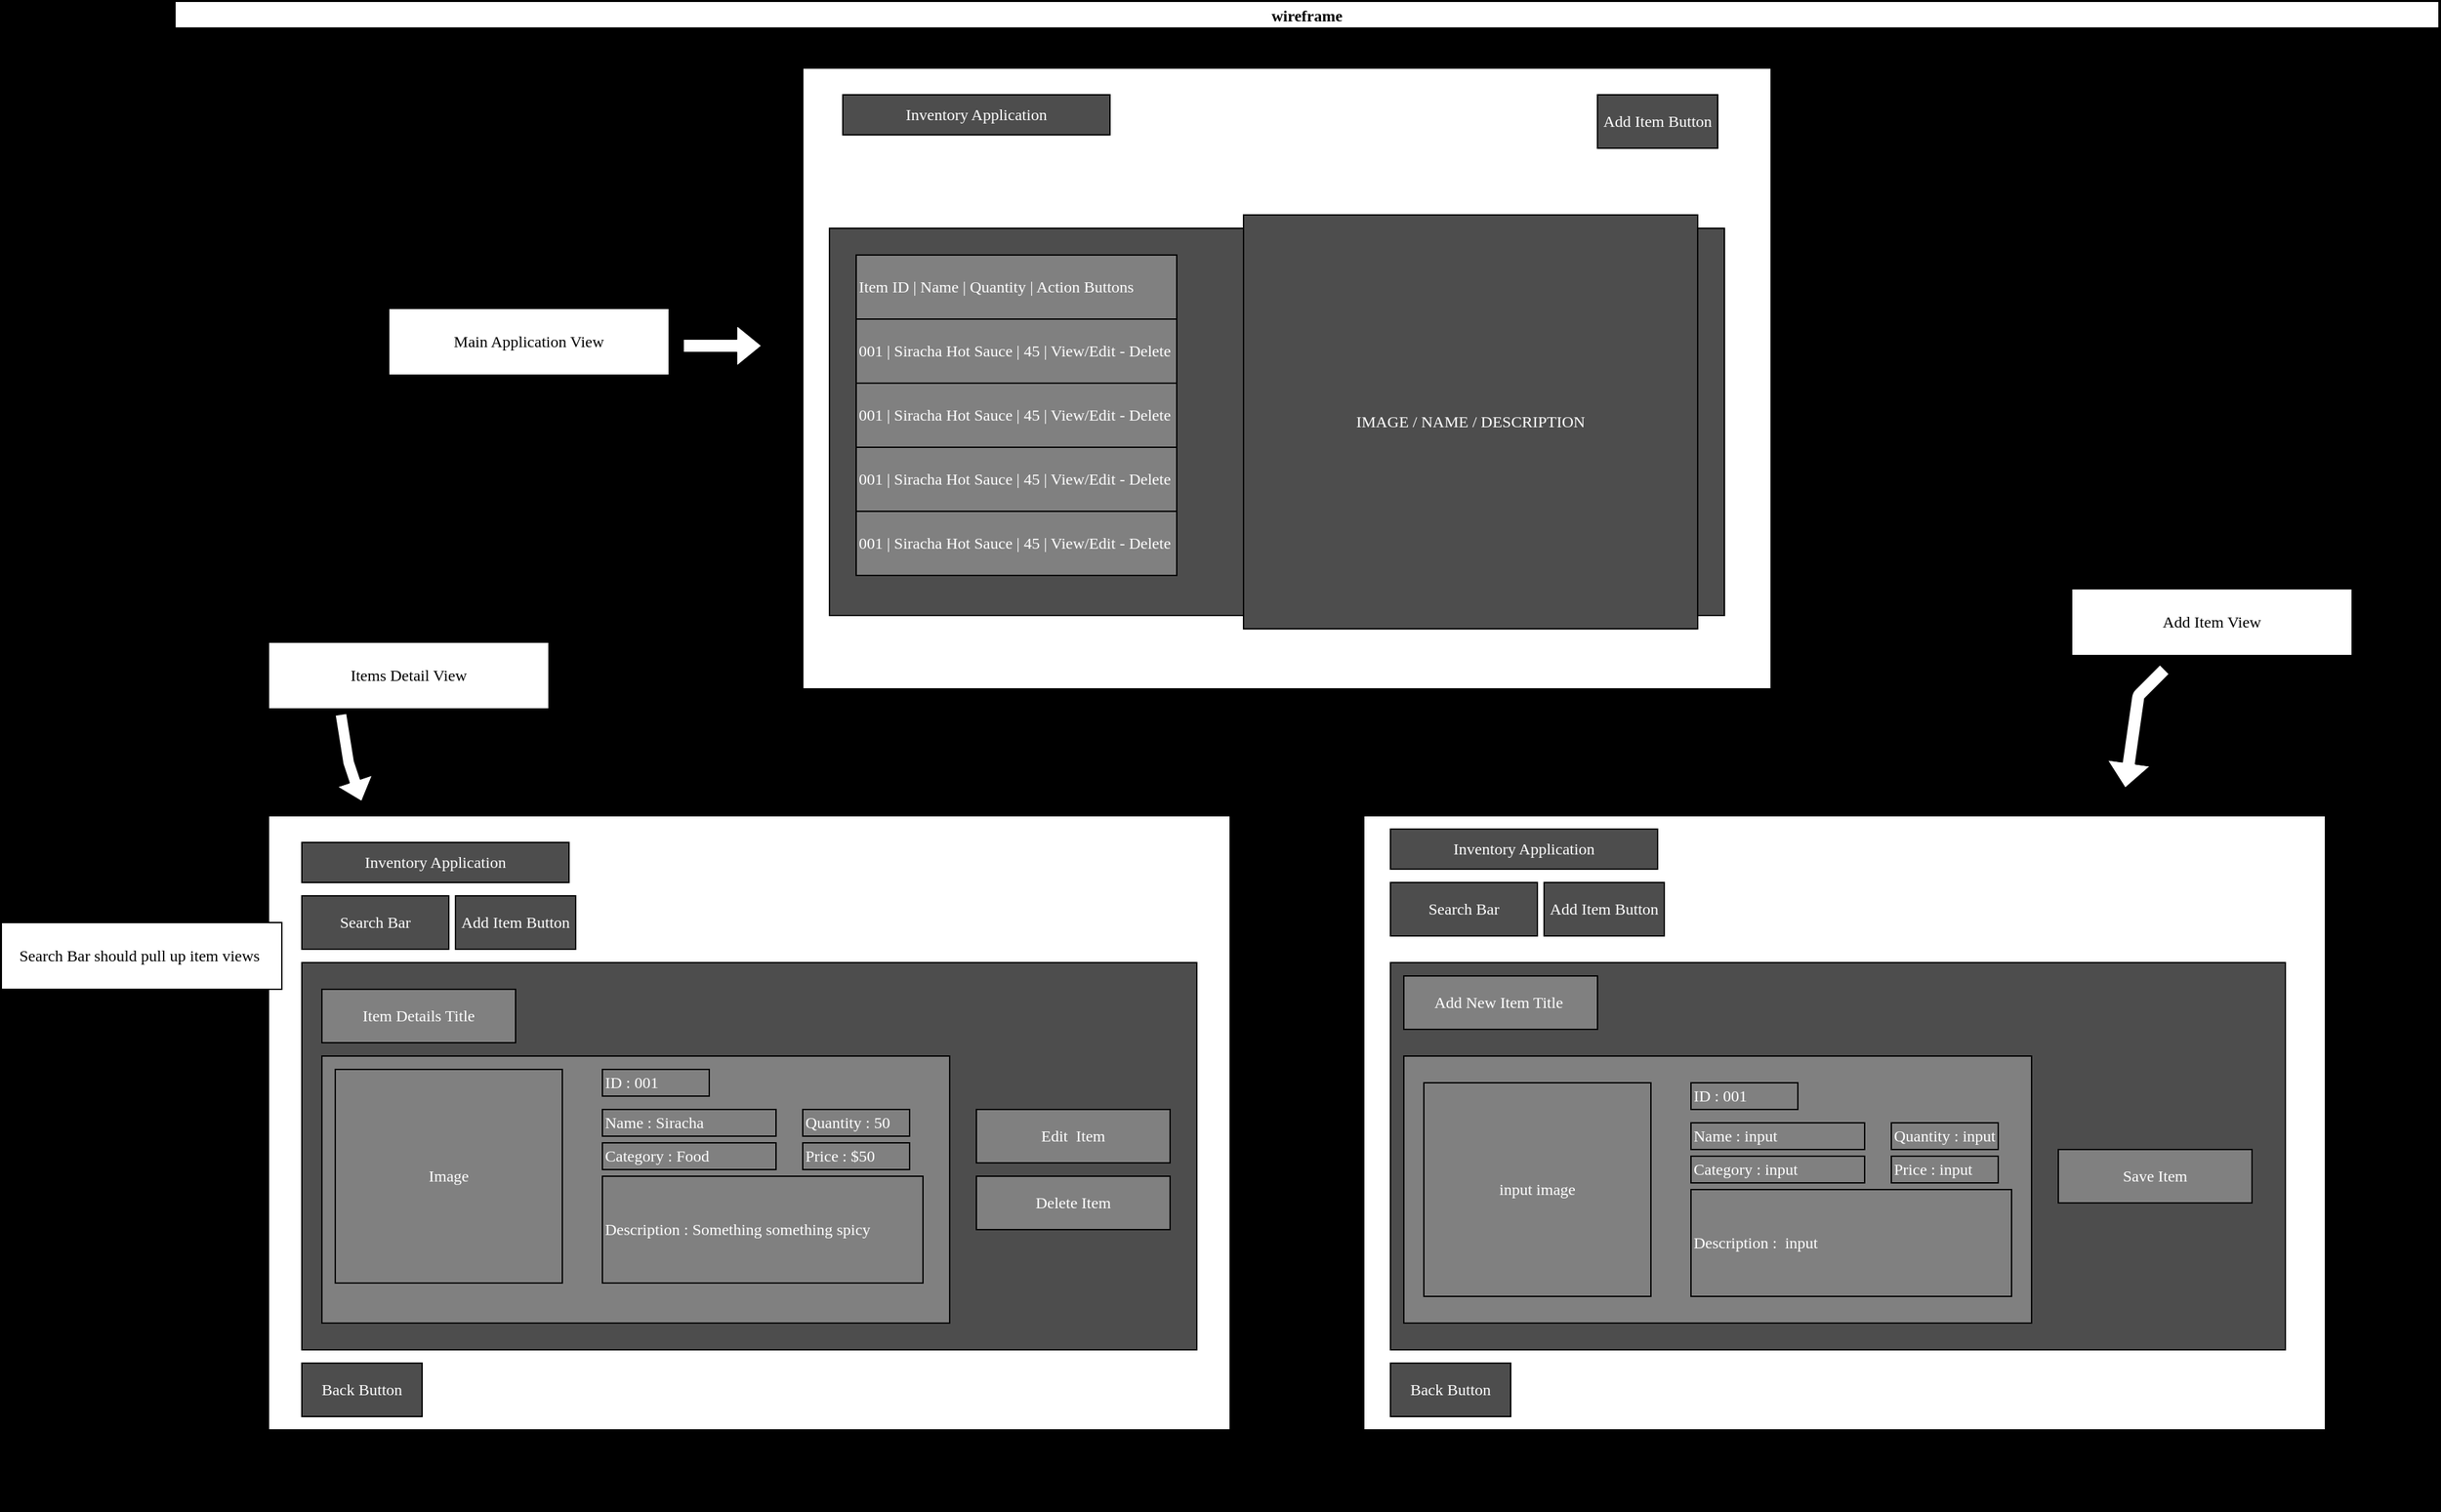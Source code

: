 <mxfile>
    <diagram id="Bw6o0LyGh3bSBO_NjMBy" name="Page-1">
        <mxGraphModel dx="3873" dy="2347" grid="1" gridSize="10" guides="1" tooltips="1" connect="1" arrows="1" fold="1" page="1" pageScale="1" pageWidth="1100" pageHeight="850" background="#000000" math="0" shadow="0">
            <root>
                <mxCell id="0"/>
                <mxCell id="1" parent="0"/>
                <mxCell id="11" value="wireframe" style="swimlane;startSize=20;horizontal=1;containerType=tree;newEdgeStyle={&quot;edgeStyle&quot;:&quot;elbowEdgeStyle&quot;,&quot;startArrow&quot;:&quot;none&quot;,&quot;endArrow&quot;:&quot;none&quot;};fontFamily=Times New Roman;movable=0;resizable=0;rotatable=0;deletable=0;editable=0;connectable=0;" parent="1" vertex="1">
                    <mxGeometry x="-390" y="-640" width="1695" height="1130" as="geometry"/>
                </mxCell>
                <UserObject label="" treeRoot="1" id="14">
                    <mxCell style="whiteSpace=wrap;html=1;align=center;treeFolding=1;treeMoving=1;newEdgeStyle={&quot;edgeStyle&quot;:&quot;elbowEdgeStyle&quot;,&quot;startArrow&quot;:&quot;none&quot;,&quot;endArrow&quot;:&quot;none&quot;};fontFamily=Times New Roman;" parent="11" vertex="1">
                        <mxGeometry x="470" y="50" width="725" height="465" as="geometry"/>
                    </mxCell>
                </UserObject>
                <mxCell id="16" value="Division" style="whiteSpace=wrap;html=1;align=center;verticalAlign=middle;treeFolding=1;treeMoving=1;newEdgeStyle={&quot;edgeStyle&quot;:&quot;elbowEdgeStyle&quot;,&quot;startArrow&quot;:&quot;none&quot;,&quot;endArrow&quot;:&quot;none&quot;};fontFamily=Times New Roman;" parent="11" vertex="1">
                    <mxGeometry x="890" y="610" width="720" height="460" as="geometry"/>
                </mxCell>
                <mxCell id="13" value="" style="edgeStyle=elbowEdgeStyle;elbow=vertical;sourcePerimeterSpacing=0;targetPerimeterSpacing=0;startArrow=none;endArrow=none;rounded=0;curved=0;fontFamily=Times New Roman;" parent="11" source="14" target="16" edge="1">
                    <mxGeometry relative="1" as="geometry"/>
                </mxCell>
                <mxCell id="15" value="Division" style="whiteSpace=wrap;html=1;align=center;verticalAlign=middle;treeFolding=1;treeMoving=1;newEdgeStyle={&quot;edgeStyle&quot;:&quot;elbowEdgeStyle&quot;,&quot;startArrow&quot;:&quot;none&quot;,&quot;endArrow&quot;:&quot;none&quot;};fontFamily=Times New Roman;" parent="11" vertex="1">
                    <mxGeometry x="70" y="610" width="720" height="460" as="geometry"/>
                </mxCell>
                <mxCell id="12" value="" style="edgeStyle=elbowEdgeStyle;elbow=vertical;sourcePerimeterSpacing=0;targetPerimeterSpacing=0;startArrow=none;endArrow=none;rounded=0;curved=0;fontFamily=Times New Roman;" parent="11" source="14" target="15" edge="1">
                    <mxGeometry relative="1" as="geometry"/>
                </mxCell>
                <mxCell id="20" value="Add Item Button" style="rounded=0;whiteSpace=wrap;html=1;fontFamily=Times New Roman;fontColor=#FFFFFF;fillColor=#4D4D4D;" parent="11" vertex="1">
                    <mxGeometry x="1065" y="70" width="90" height="40" as="geometry"/>
                </mxCell>
                <mxCell id="21" value="" style="rounded=0;whiteSpace=wrap;html=1;fontFamily=Times New Roman;fontColor=#FFFFFF;fillColor=#4D4D4D;" parent="11" vertex="1">
                    <mxGeometry x="490" y="170" width="670" height="290" as="geometry"/>
                </mxCell>
                <UserObject label="Main Application View" treeRoot="1" id="32">
                    <mxCell style="whiteSpace=wrap;html=1;align=center;treeFolding=1;treeMoving=1;newEdgeStyle={&quot;edgeStyle&quot;:&quot;elbowEdgeStyle&quot;,&quot;startArrow&quot;:&quot;none&quot;,&quot;endArrow&quot;:&quot;none&quot;};fontFamily=Times New Roman;" parent="11" vertex="1">
                        <mxGeometry x="160" y="230" width="210" height="50" as="geometry"/>
                    </mxCell>
                </UserObject>
                <mxCell id="33" value="" style="shape=flexArrow;endArrow=classic;html=1;fontFamily=Times New Roman;fontColor=#FFFFFF;fillColor=#FFFFFF;" parent="11" edge="1">
                    <mxGeometry width="50" height="50" relative="1" as="geometry">
                        <mxPoint x="380" y="258" as="sourcePoint"/>
                        <mxPoint x="440" y="258" as="targetPoint"/>
                        <Array as="points">
                            <mxPoint x="390" y="258"/>
                        </Array>
                    </mxGeometry>
                </mxCell>
                <mxCell id="34" value="" style="rounded=0;whiteSpace=wrap;html=1;fontFamily=Times New Roman;fontColor=#FFFFFF;fillColor=#4D4D4D;" parent="11" vertex="1">
                    <mxGeometry x="95" y="720" width="670" height="290" as="geometry"/>
                </mxCell>
                <mxCell id="38" value="Back Button" style="rounded=0;whiteSpace=wrap;html=1;fontFamily=Times New Roman;fontColor=#FFFFFF;fillColor=#4D4D4D;" parent="11" vertex="1">
                    <mxGeometry x="95" y="1020" width="90" height="40" as="geometry"/>
                </mxCell>
                <mxCell id="40" value="" style="group" parent="11" vertex="1" connectable="0">
                    <mxGeometry x="95" y="630" width="205" height="80" as="geometry"/>
                </mxCell>
                <mxCell id="18" value="Inventory Application" style="rounded=0;whiteSpace=wrap;html=1;fontFamily=Times New Roman;fontColor=#FFFFFF;fillColor=#4D4D4D;" parent="40" vertex="1">
                    <mxGeometry width="200" height="30" as="geometry"/>
                </mxCell>
                <mxCell id="36" value="Search Bar" style="rounded=0;whiteSpace=wrap;html=1;fontFamily=Times New Roman;fontColor=#FFFFFF;fillColor=#4D4D4D;" parent="40" vertex="1">
                    <mxGeometry y="40" width="110" height="40" as="geometry"/>
                </mxCell>
                <mxCell id="37" value="Add Item Button" style="rounded=0;whiteSpace=wrap;html=1;fontFamily=Times New Roman;fontColor=#FFFFFF;fillColor=#4D4D4D;" parent="40" vertex="1">
                    <mxGeometry x="115" y="40" width="90" height="40" as="geometry"/>
                </mxCell>
                <mxCell id="41" value="" style="group" parent="11" vertex="1" connectable="0">
                    <mxGeometry x="910" y="620" width="205" height="80" as="geometry"/>
                </mxCell>
                <mxCell id="42" value="Inventory Application" style="rounded=0;whiteSpace=wrap;html=1;fontFamily=Times New Roman;fontColor=#FFFFFF;fillColor=#4D4D4D;" parent="41" vertex="1">
                    <mxGeometry width="200" height="30" as="geometry"/>
                </mxCell>
                <mxCell id="43" value="Search Bar" style="rounded=0;whiteSpace=wrap;html=1;fontFamily=Times New Roman;fontColor=#FFFFFF;fillColor=#4D4D4D;" parent="41" vertex="1">
                    <mxGeometry y="40" width="110" height="40" as="geometry"/>
                </mxCell>
                <mxCell id="44" value="Add Item Button" style="rounded=0;whiteSpace=wrap;html=1;fontFamily=Times New Roman;fontColor=#FFFFFF;fillColor=#4D4D4D;" parent="41" vertex="1">
                    <mxGeometry x="115" y="40" width="90" height="40" as="geometry"/>
                </mxCell>
                <mxCell id="45" value="" style="rounded=0;whiteSpace=wrap;html=1;fontFamily=Times New Roman;fontColor=#FFFFFF;fillColor=#4D4D4D;" parent="11" vertex="1">
                    <mxGeometry x="910" y="720" width="670" height="290" as="geometry"/>
                </mxCell>
                <mxCell id="46" value="Back Button" style="rounded=0;whiteSpace=wrap;html=1;fontFamily=Times New Roman;fontColor=#FFFFFF;fillColor=#4D4D4D;" parent="11" vertex="1">
                    <mxGeometry x="910" y="1020" width="90" height="40" as="geometry"/>
                </mxCell>
                <mxCell id="47" value="Item Deta&lt;span style=&quot;color: rgba(0, 0, 0, 0); font-family: monospace; font-size: 0px; text-align: start;&quot;&gt;%3CmxGraphModel%3E%3Croot%3E%3CmxCell%20id%3D%220%22%2F%3E%3CmxCell%20id%3D%221%22%20parent%3D%220%22%2F%3E%3CmxCell%20id%3D%222%22%20value%3D%22%22%20style%3D%22rounded%3D0%3BwhiteSpace%3Dwrap%3Bhtml%3D1%3BfontFamily%3DTimes%20New%20Roman%3BfontColor%3D%23FFFFFF%3BfillColor%3D%234D4D4D%3B%22%20vertex%3D%221%22%20parent%3D%221%22%3E%3CmxGeometry%20x%3D%22-305%22%20y%3D%22120%22%20width%3D%22670%22%20height%3D%22290%22%20as%3D%22geometry%22%2F%3E%3C%2FmxCell%3E%3C%2Froot%3E%3C%2FmxGraphModel%3E&lt;/span&gt;ils Title" style="rounded=0;whiteSpace=wrap;html=1;fontFamily=Times New Roman;fontColor=#FFFFFF;fillColor=#808080;" parent="11" vertex="1">
                    <mxGeometry x="110" y="740" width="145" height="40" as="geometry"/>
                </mxCell>
                <mxCell id="48" value="&lt;p style=&quot;line-height: 120%;&quot;&gt;&lt;br&gt;&lt;/p&gt;" style="rounded=0;whiteSpace=wrap;html=1;fontFamily=Times New Roman;fontColor=#FFFFFF;fillColor=#808080;align=left;container=1;" parent="11" vertex="1">
                    <mxGeometry x="110" y="790" width="470" height="200" as="geometry"/>
                </mxCell>
                <mxCell id="50" value="Delete Item" style="rounded=0;whiteSpace=wrap;html=1;fontFamily=Times New Roman;fontColor=#FFFFFF;fillColor=#808080;" parent="11" vertex="1">
                    <mxGeometry x="600" y="880" width="145" height="40" as="geometry"/>
                </mxCell>
                <mxCell id="49" value="Edit&amp;nbsp; Item" style="rounded=0;whiteSpace=wrap;html=1;fontFamily=Times New Roman;fontColor=#FFFFFF;fillColor=#808080;" parent="11" vertex="1">
                    <mxGeometry x="600" y="830" width="145" height="40" as="geometry"/>
                </mxCell>
                <mxCell id="52" value="Add New Item Title&amp;nbsp;" style="rounded=0;whiteSpace=wrap;html=1;fontFamily=Times New Roman;fontColor=#FFFFFF;fillColor=#808080;" parent="11" vertex="1">
                    <mxGeometry x="920" y="730" width="145" height="40" as="geometry"/>
                </mxCell>
                <mxCell id="54" value="" style="rounded=0;whiteSpace=wrap;html=1;fontFamily=Times New Roman;fontColor=#FFFFFF;fillColor=#808080;" parent="11" vertex="1">
                    <mxGeometry x="920" y="790" width="470" height="200" as="geometry"/>
                </mxCell>
                <mxCell id="58" value="Save Item" style="rounded=0;whiteSpace=wrap;html=1;fontFamily=Times New Roman;fontColor=#FFFFFF;fillColor=#808080;" parent="11" vertex="1">
                    <mxGeometry x="1410" y="860" width="145" height="40" as="geometry"/>
                </mxCell>
                <mxCell id="115" value="" style="group" parent="11" vertex="1" connectable="0">
                    <mxGeometry x="120" y="800" width="440" height="160" as="geometry"/>
                </mxCell>
                <mxCell id="65" value="&lt;p style=&quot;line-height: 120%;&quot;&gt;Price : $50&lt;/p&gt;" style="rounded=0;whiteSpace=wrap;html=1;fontFamily=Times New Roman;fontColor=#FFFFFF;fillColor=#808080;align=left;" parent="115" vertex="1">
                    <mxGeometry x="350" y="55" width="80" height="20" as="geometry"/>
                </mxCell>
                <mxCell id="66" value="&lt;p style=&quot;line-height: 120%;&quot;&gt;Quantity : 50&lt;/p&gt;" style="rounded=0;whiteSpace=wrap;html=1;fontFamily=Times New Roman;fontColor=#FFFFFF;fillColor=#808080;align=left;" parent="115" vertex="1">
                    <mxGeometry x="350" y="30" width="80" height="20" as="geometry"/>
                </mxCell>
                <mxCell id="64" value="&lt;p style=&quot;line-height: 120%;&quot;&gt;Description : Something something spicy&lt;/p&gt;" style="rounded=0;whiteSpace=wrap;html=1;fontFamily=Times New Roman;fontColor=#FFFFFF;fillColor=#808080;align=left;" parent="115" vertex="1">
                    <mxGeometry x="200" y="80" width="240" height="80" as="geometry"/>
                </mxCell>
                <mxCell id="63" value="&lt;p style=&quot;line-height: 120%;&quot;&gt;Image&lt;/p&gt;" style="rounded=0;whiteSpace=wrap;html=1;fontFamily=Times New Roman;fontColor=#FFFFFF;fillColor=#808080;align=center;" parent="115" vertex="1">
                    <mxGeometry width="170" height="160" as="geometry"/>
                </mxCell>
                <mxCell id="62" value="&lt;p style=&quot;line-height: 120%;&quot;&gt;Category : Food&lt;/p&gt;" style="rounded=0;whiteSpace=wrap;html=1;fontFamily=Times New Roman;fontColor=#FFFFFF;fillColor=#808080;align=left;" parent="115" vertex="1">
                    <mxGeometry x="200" y="55" width="130" height="20" as="geometry"/>
                </mxCell>
                <mxCell id="61" value="&lt;p style=&quot;line-height: 120%;&quot;&gt;Name : Siracha&lt;/p&gt;" style="rounded=0;whiteSpace=wrap;html=1;fontFamily=Times New Roman;fontColor=#FFFFFF;fillColor=#808080;align=left;" parent="115" vertex="1">
                    <mxGeometry x="200" y="30" width="130" height="20" as="geometry"/>
                </mxCell>
                <mxCell id="60" value="&lt;p style=&quot;line-height: 120%;&quot;&gt;ID : 001&lt;/p&gt;" style="rounded=0;whiteSpace=wrap;html=1;fontFamily=Times New Roman;fontColor=#FFFFFF;fillColor=#808080;align=left;" parent="115" vertex="1">
                    <mxGeometry x="200" width="80" height="20" as="geometry"/>
                </mxCell>
                <mxCell id="116" value="" style="group" parent="11" vertex="1" connectable="0">
                    <mxGeometry x="935" y="810" width="440" height="160" as="geometry"/>
                </mxCell>
                <mxCell id="117" value="&lt;p style=&quot;line-height: 120%;&quot;&gt;Price : input&lt;/p&gt;" style="rounded=0;whiteSpace=wrap;html=1;fontFamily=Times New Roman;fontColor=#FFFFFF;fillColor=#808080;align=left;" parent="116" vertex="1">
                    <mxGeometry x="350" y="55" width="80" height="20" as="geometry"/>
                </mxCell>
                <mxCell id="118" value="&lt;p style=&quot;line-height: 120%;&quot;&gt;Quantity : input&lt;/p&gt;" style="rounded=0;whiteSpace=wrap;html=1;fontFamily=Times New Roman;fontColor=#FFFFFF;fillColor=#808080;align=left;" parent="116" vertex="1">
                    <mxGeometry x="350" y="30" width="80" height="20" as="geometry"/>
                </mxCell>
                <mxCell id="119" value="&lt;p style=&quot;line-height: 120%;&quot;&gt;Description :&amp;nbsp; input&lt;/p&gt;" style="rounded=0;whiteSpace=wrap;html=1;fontFamily=Times New Roman;fontColor=#FFFFFF;fillColor=#808080;align=left;" parent="116" vertex="1">
                    <mxGeometry x="200" y="80" width="240" height="80" as="geometry"/>
                </mxCell>
                <mxCell id="120" value="&lt;p style=&quot;line-height: 120%;&quot;&gt;input image&lt;/p&gt;" style="rounded=0;whiteSpace=wrap;html=1;fontFamily=Times New Roman;fontColor=#FFFFFF;fillColor=#808080;align=center;" parent="116" vertex="1">
                    <mxGeometry width="170" height="160" as="geometry"/>
                </mxCell>
                <mxCell id="121" value="&lt;p style=&quot;line-height: 120%;&quot;&gt;Category : input&lt;/p&gt;" style="rounded=0;whiteSpace=wrap;html=1;fontFamily=Times New Roman;fontColor=#FFFFFF;fillColor=#808080;align=left;" parent="116" vertex="1">
                    <mxGeometry x="200" y="55" width="130" height="20" as="geometry"/>
                </mxCell>
                <mxCell id="122" value="&lt;p style=&quot;line-height: 120%;&quot;&gt;Name : input&lt;/p&gt;" style="rounded=0;whiteSpace=wrap;html=1;fontFamily=Times New Roman;fontColor=#FFFFFF;fillColor=#808080;align=left;" parent="116" vertex="1">
                    <mxGeometry x="200" y="30" width="130" height="20" as="geometry"/>
                </mxCell>
                <mxCell id="123" value="&lt;p style=&quot;line-height: 120%;&quot;&gt;ID : 001&lt;/p&gt;" style="rounded=0;whiteSpace=wrap;html=1;fontFamily=Times New Roman;fontColor=#FFFFFF;fillColor=#808080;align=left;" parent="116" vertex="1">
                    <mxGeometry x="200" width="80" height="20" as="geometry"/>
                </mxCell>
                <mxCell id="126" value="" style="shape=flexArrow;endArrow=classic;html=1;fontFamily=Times New Roman;fontColor=#FFFFFF;fillColor=#FFFFFF;width=8.889;endSize=5.182;endWidth=18.586;exitX=0.258;exitY=1.069;exitDx=0;exitDy=0;exitPerimeter=0;" parent="11" source="124" edge="1">
                    <mxGeometry width="50" height="50" relative="1" as="geometry">
                        <mxPoint x="105" y="560" as="sourcePoint"/>
                        <mxPoint x="140" y="600" as="targetPoint"/>
                        <Array as="points">
                            <mxPoint x="130" y="570"/>
                        </Array>
                    </mxGeometry>
                </mxCell>
                <UserObject label="&amp;nbsp;Items Detail View&amp;nbsp;" treeRoot="1" id="124">
                    <mxCell style="whiteSpace=wrap;html=1;align=center;treeFolding=1;treeMoving=1;newEdgeStyle={&quot;edgeStyle&quot;:&quot;elbowEdgeStyle&quot;,&quot;startArrow&quot;:&quot;none&quot;,&quot;endArrow&quot;:&quot;none&quot;};fontFamily=Times New Roman;" parent="11" vertex="1">
                        <mxGeometry x="70" y="480" width="210" height="50" as="geometry"/>
                    </mxCell>
                </UserObject>
                <mxCell id="127" value="" style="shape=flexArrow;endArrow=classic;html=1;fontFamily=Times New Roman;fontColor=#FFFFFF;fillColor=#FFFFFF;width=10;endSize=6.111;endWidth=22.222;" parent="11" edge="1">
                    <mxGeometry width="50" height="50" relative="1" as="geometry">
                        <mxPoint x="1490" y="500" as="sourcePoint"/>
                        <mxPoint x="1460" y="590" as="targetPoint"/>
                        <Array as="points">
                            <mxPoint x="1470" y="520"/>
                        </Array>
                    </mxGeometry>
                </mxCell>
                <UserObject label="Add Item View" treeRoot="1" id="129">
                    <mxCell style="whiteSpace=wrap;html=1;align=center;treeFolding=1;treeMoving=1;newEdgeStyle={&quot;edgeStyle&quot;:&quot;elbowEdgeStyle&quot;,&quot;startArrow&quot;:&quot;none&quot;,&quot;endArrow&quot;:&quot;none&quot;};fontFamily=Times New Roman;" parent="11" vertex="1">
                        <mxGeometry x="1420" y="440" width="210" height="50" as="geometry"/>
                    </mxCell>
                </UserObject>
                <mxCell id="31" value="" style="group;movable=1;resizable=1;rotatable=1;deletable=1;editable=1;connectable=1;" parent="11" vertex="1" connectable="0">
                    <mxGeometry x="510" y="190" width="240" height="250" as="geometry"/>
                </mxCell>
                <mxCell id="24" value="001 | Siracha Hot Sauce | 45 | View/Edit - Delete" style="rounded=0;whiteSpace=wrap;html=1;fontFamily=Times New Roman;fontColor=#FFFFFF;fillColor=#808080;align=left;container=1;" parent="31" vertex="1">
                    <mxGeometry y="96" width="240.0" height="48" as="geometry"/>
                </mxCell>
                <mxCell id="133" value="" style="group;movable=1;resizable=1;rotatable=1;deletable=1;editable=1;connectable=1;" parent="31" vertex="1" connectable="0">
                    <mxGeometry width="240.0" height="250" as="geometry"/>
                </mxCell>
                <mxCell id="22" value="Item ID | Name | Quantity | Action Buttons" style="rounded=0;whiteSpace=wrap;html=1;fontFamily=Times New Roman;fontColor=#FFFFFF;fillColor=#808080;align=left;container=0;movable=1;resizable=1;rotatable=1;deletable=1;editable=1;connectable=1;" parent="133" vertex="1">
                    <mxGeometry width="240.0" height="48" as="geometry"/>
                </mxCell>
                <mxCell id="23" value="001 | Siracha Hot Sauce | 45 | View/Edit - Delete" style="rounded=0;whiteSpace=wrap;html=1;fontFamily=Times New Roman;fontColor=#FFFFFF;fillColor=#808080;align=left;movable=1;resizable=1;rotatable=1;deletable=1;editable=1;connectable=1;" parent="133" vertex="1">
                    <mxGeometry y="48" width="240.0" height="48" as="geometry"/>
                </mxCell>
                <mxCell id="30" value="001 | Siracha Hot Sauce | 45 | View/Edit - Delete" style="rounded=0;whiteSpace=wrap;html=1;fontFamily=Times New Roman;fontColor=#FFFFFF;fillColor=#808080;align=left;" parent="133" vertex="1">
                    <mxGeometry y="192" width="240.0" height="48" as="geometry"/>
                </mxCell>
                <mxCell id="29" value="001 | Siracha Hot Sauce | 45 | View/Edit - Delete" style="rounded=0;whiteSpace=wrap;html=1;fontFamily=Times New Roman;fontColor=#FFFFFF;fillColor=#808080;align=left;movable=1;resizable=1;rotatable=1;deletable=1;editable=1;connectable=1;" parent="133" vertex="1">
                    <mxGeometry y="144" width="240.0" height="48" as="geometry"/>
                </mxCell>
                <mxCell id="35" value="IMAGE / NAME / DESCRIPTION" style="rounded=0;whiteSpace=wrap;html=1;fontFamily=Times New Roman;fontColor=#FFFFFF;fillColor=#4D4D4D;" parent="11" vertex="1">
                    <mxGeometry x="800" y="160" width="340" height="310" as="geometry"/>
                </mxCell>
                <UserObject label="Search Bar should pull up item views&amp;nbsp;" treeRoot="1" id="130">
                    <mxCell style="whiteSpace=wrap;html=1;align=center;treeFolding=1;treeMoving=1;newEdgeStyle={&quot;edgeStyle&quot;:&quot;elbowEdgeStyle&quot;,&quot;startArrow&quot;:&quot;none&quot;,&quot;endArrow&quot;:&quot;none&quot;};fontFamily=Times New Roman;" parent="1" vertex="1">
                        <mxGeometry x="-520" y="50" width="210" height="50" as="geometry"/>
                    </mxCell>
                </UserObject>
                <mxCell id="135" value="Inventory Application" style="rounded=0;whiteSpace=wrap;html=1;fontFamily=Times New Roman;fontColor=#FFFFFF;fillColor=#4D4D4D;" parent="1" vertex="1">
                    <mxGeometry x="110" y="-570" width="200" height="30" as="geometry"/>
                </mxCell>
            </root>
        </mxGraphModel>
    </diagram>
</mxfile>